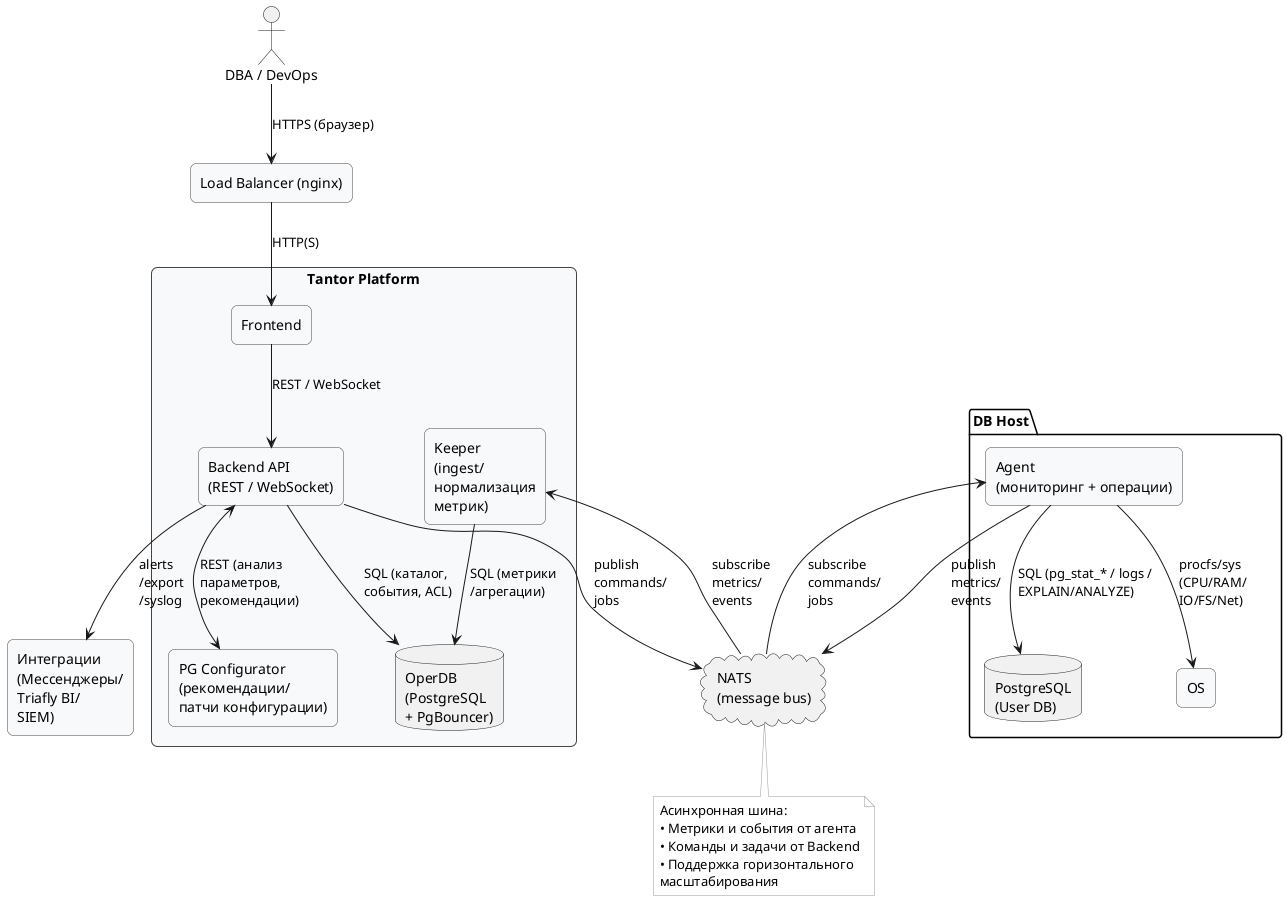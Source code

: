 @startuml
top to bottom direction

skinparam componentStyle rectangle
skinparam rectangle {
  BackgroundColor #F8F9FA
  BorderColor #444
  RoundCorner 12
}
skinparam noteBackgroundColor #FFFFFF
skinparam noteBorderColor #999
skinparam defaultTextAlignment left

actor "DBA / DevOps" as USER

' === Верх: пользователь и балансировщик ===
rectangle "Load Balancer (nginx)" as LB

' === Платформа (единый блок с модулями) ===
rectangle "Tantor Platform" as TP {
  rectangle "Frontend" as FE
  rectangle "Backend API\n(REST / WebSocket)" as BE
  rectangle "Keeper\n(ingest/\nнормализация\nметрик)" as KPR
  rectangle "PG Configurator\n(рекомендации/\nпатчи конфигурации)" as PGC
  database "OperDB\n(PostgreSQL\n+ PgBouncer)" as OPER
}

' === Связующая шина и интеграции (рядом) ===
cloud "NATS\n(message bus)" as NATS

rectangle "Интеграции\n(Мессенджеры/\nTriafly BI/\nSIEM)" as INT

' === Низ: хост с БД и агентом ===
package "DB Host" as HOST {
  database "PostgreSQL\n(User DB)" as DB
  rectangle "OS" as OS
  rectangle "Agent\n(мониторинг + операции)" as AG
}

' ---------- Пользовательский путь (сверху вниз)
USER --> LB : HTTPS (браузер)
LB --> FE : HTTP(S)
FE --> BE : REST / WebSocket

' ---------- Внутренние связи платформы
KPR --> OPER : SQL (метрики\n/агрегации)
BE  --> OPER : SQL (каталог,\nсобытия, ACL)
BE <--> PGC  : REST (анализ\nпараметров,\nрекомендации)

' ---------- Шина сообщений
AG --> NATS : publish\nmetrics/\nevents
KPR <-- NATS : subscribe\nmetrics/\nevents
BE  --> NATS : publish\ncommands/\njobs
AG <-- NATS : subscribe\ncommands/\njobs

' ---------- Интеграции остаются на Backend
BE --> INT : alerts\n/export\n/syslog

' ---------- Доступ агента к БД и ОС
AG --> DB : SQL (pg_stat_* / logs /\nEXPLAIN/ANALYZE)
AG --> OS : procfs/sys\n(CPU/RAM/\nIO/FS/Net)

' ----------- Поясняющие заметки

note bottom of NATS
  Асинхронная шина:
  • Метрики и события от агента
  • Команды и задачи от Backend
  • Поддержка горизонтального
  масштабирования
end note

@enduml
